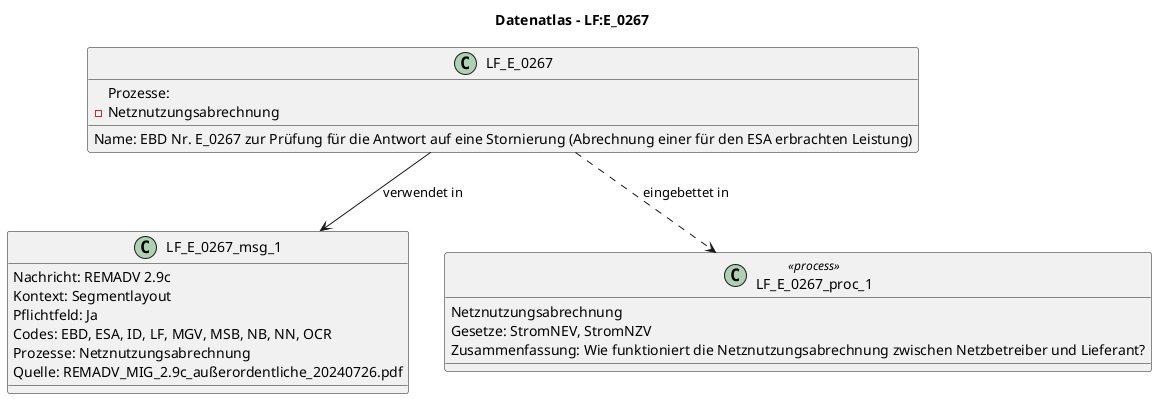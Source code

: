 @startuml
title Datenatlas – LF:E_0267
class LF_E_0267 {
  Name: EBD Nr. E_0267 zur Prüfung für die Antwort auf eine Stornierung (Abrechnung einer für den ESA erbrachten Leistung)
  Prozesse:
    - Netznutzungsabrechnung
}
class LF_E_0267_msg_1 {
  Nachricht: REMADV 2.9c
  Kontext: Segmentlayout
  Pflichtfeld: Ja
  Codes: EBD, ESA, ID, LF, MGV, MSB, NB, NN, OCR
  Prozesse: Netznutzungsabrechnung
  Quelle: REMADV_MIG_2.9c_außerordentliche_20240726.pdf
}
LF_E_0267 --> LF_E_0267_msg_1 : verwendet in
class LF_E_0267_proc_1 <<process>> {
  Netznutzungsabrechnung
  Gesetze: StromNEV, StromNZV
  Zusammenfassung: Wie funktioniert die Netznutzungsabrechnung zwischen Netzbetreiber und Lieferant?
}
LF_E_0267 ..> LF_E_0267_proc_1 : eingebettet in
@enduml